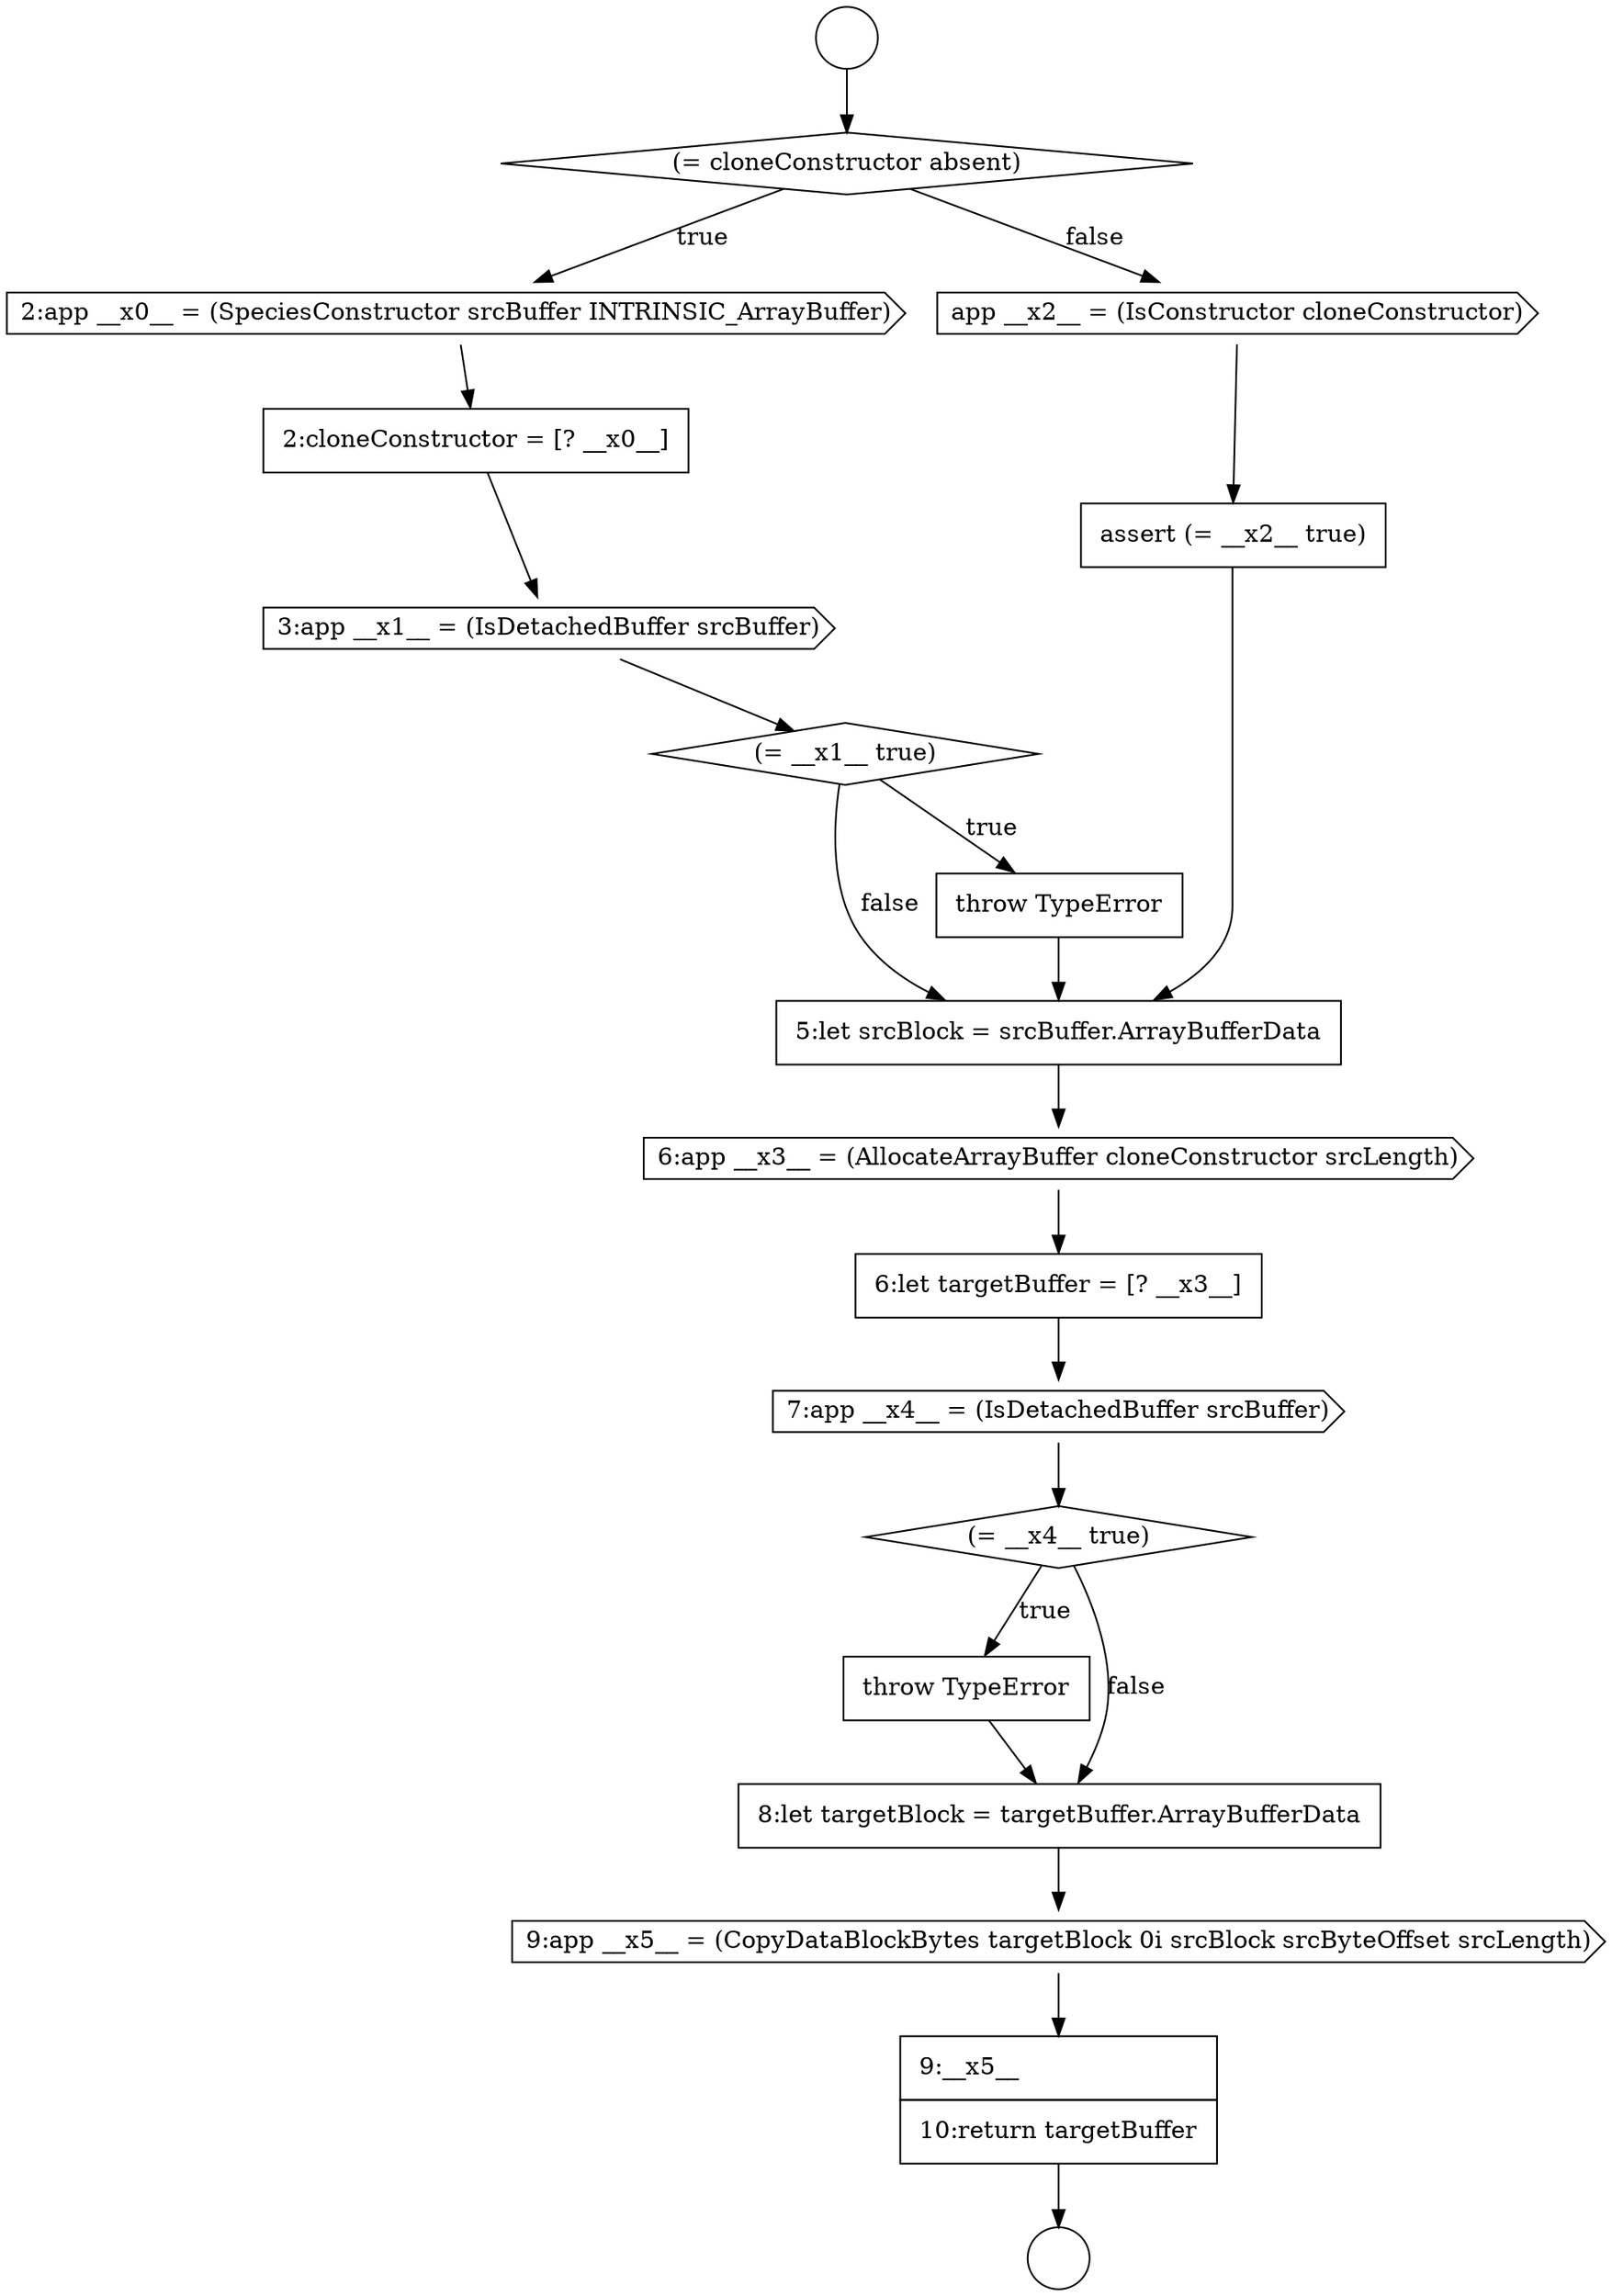 digraph {
  node15666 [shape=cds, label=<<font color="black">2:app __x0__ = (SpeciesConstructor srcBuffer INTRINSIC_ArrayBuffer)</font>> color="black" fillcolor="white" style=filled]
  node15671 [shape=cds, label=<<font color="black">app __x2__ = (IsConstructor cloneConstructor)</font>> color="black" fillcolor="white" style=filled]
  node15678 [shape=none, margin=0, label=<<font color="black">
    <table border="0" cellborder="1" cellspacing="0" cellpadding="10">
      <tr><td align="left">throw TypeError</td></tr>
    </table>
  </font>> color="black" fillcolor="white" style=filled]
  node15669 [shape=diamond, label=<<font color="black">(= __x1__ true)</font>> color="black" fillcolor="white" style=filled]
  node15664 [shape=circle label=" " color="black" fillcolor="white" style=filled]
  node15675 [shape=none, margin=0, label=<<font color="black">
    <table border="0" cellborder="1" cellspacing="0" cellpadding="10">
      <tr><td align="left">6:let targetBuffer = [? __x3__]</td></tr>
    </table>
  </font>> color="black" fillcolor="white" style=filled]
  node15681 [shape=none, margin=0, label=<<font color="black">
    <table border="0" cellborder="1" cellspacing="0" cellpadding="10">
      <tr><td align="left">9:__x5__</td></tr>
      <tr><td align="left">10:return targetBuffer</td></tr>
    </table>
  </font>> color="black" fillcolor="white" style=filled]
  node15668 [shape=cds, label=<<font color="black">3:app __x1__ = (IsDetachedBuffer srcBuffer)</font>> color="black" fillcolor="white" style=filled]
  node15676 [shape=cds, label=<<font color="black">7:app __x4__ = (IsDetachedBuffer srcBuffer)</font>> color="black" fillcolor="white" style=filled]
  node15677 [shape=diamond, label=<<font color="black">(= __x4__ true)</font>> color="black" fillcolor="white" style=filled]
  node15672 [shape=none, margin=0, label=<<font color="black">
    <table border="0" cellborder="1" cellspacing="0" cellpadding="10">
      <tr><td align="left">assert (= __x2__ true)</td></tr>
    </table>
  </font>> color="black" fillcolor="white" style=filled]
  node15667 [shape=none, margin=0, label=<<font color="black">
    <table border="0" cellborder="1" cellspacing="0" cellpadding="10">
      <tr><td align="left">2:cloneConstructor = [? __x0__]</td></tr>
    </table>
  </font>> color="black" fillcolor="white" style=filled]
  node15679 [shape=none, margin=0, label=<<font color="black">
    <table border="0" cellborder="1" cellspacing="0" cellpadding="10">
      <tr><td align="left">8:let targetBlock = targetBuffer.ArrayBufferData</td></tr>
    </table>
  </font>> color="black" fillcolor="white" style=filled]
  node15673 [shape=none, margin=0, label=<<font color="black">
    <table border="0" cellborder="1" cellspacing="0" cellpadding="10">
      <tr><td align="left">5:let srcBlock = srcBuffer.ArrayBufferData</td></tr>
    </table>
  </font>> color="black" fillcolor="white" style=filled]
  node15674 [shape=cds, label=<<font color="black">6:app __x3__ = (AllocateArrayBuffer cloneConstructor srcLength)</font>> color="black" fillcolor="white" style=filled]
  node15663 [shape=circle label=" " color="black" fillcolor="white" style=filled]
  node15680 [shape=cds, label=<<font color="black">9:app __x5__ = (CopyDataBlockBytes targetBlock 0i srcBlock srcByteOffset srcLength)</font>> color="black" fillcolor="white" style=filled]
  node15665 [shape=diamond, label=<<font color="black">(= cloneConstructor absent)</font>> color="black" fillcolor="white" style=filled]
  node15670 [shape=none, margin=0, label=<<font color="black">
    <table border="0" cellborder="1" cellspacing="0" cellpadding="10">
      <tr><td align="left">throw TypeError</td></tr>
    </table>
  </font>> color="black" fillcolor="white" style=filled]
  node15671 -> node15672 [ color="black"]
  node15678 -> node15679 [ color="black"]
  node15676 -> node15677 [ color="black"]
  node15670 -> node15673 [ color="black"]
  node15665 -> node15666 [label=<<font color="black">true</font>> color="black"]
  node15665 -> node15671 [label=<<font color="black">false</font>> color="black"]
  node15681 -> node15664 [ color="black"]
  node15669 -> node15670 [label=<<font color="black">true</font>> color="black"]
  node15669 -> node15673 [label=<<font color="black">false</font>> color="black"]
  node15680 -> node15681 [ color="black"]
  node15674 -> node15675 [ color="black"]
  node15679 -> node15680 [ color="black"]
  node15668 -> node15669 [ color="black"]
  node15673 -> node15674 [ color="black"]
  node15663 -> node15665 [ color="black"]
  node15677 -> node15678 [label=<<font color="black">true</font>> color="black"]
  node15677 -> node15679 [label=<<font color="black">false</font>> color="black"]
  node15672 -> node15673 [ color="black"]
  node15667 -> node15668 [ color="black"]
  node15675 -> node15676 [ color="black"]
  node15666 -> node15667 [ color="black"]
}
